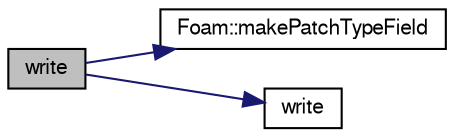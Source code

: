 digraph "write"
{
  bgcolor="transparent";
  edge [fontname="FreeSans",fontsize="10",labelfontname="FreeSans",labelfontsize="10"];
  node [fontname="FreeSans",fontsize="10",shape=record];
  rankdir="LR";
  Node167 [label="write",height=0.2,width=0.4,color="black", fillcolor="grey75", style="filled", fontcolor="black"];
  Node167 -> Node168 [color="midnightblue",fontsize="10",style="solid",fontname="FreeSans"];
  Node168 [label="Foam::makePatchTypeField",height=0.2,width=0.4,color="black",URL="$a21124.html#a44a8c9a8ab08f6bf1f84bf3dab3f82a2"];
  Node167 -> Node169 [color="midnightblue",fontsize="10",style="solid",fontname="FreeSans"];
  Node169 [label="write",height=0.2,width=0.4,color="black",URL="$a19709.html#a8f30b3c2179b03a7acf273e9dea43342"];
}
